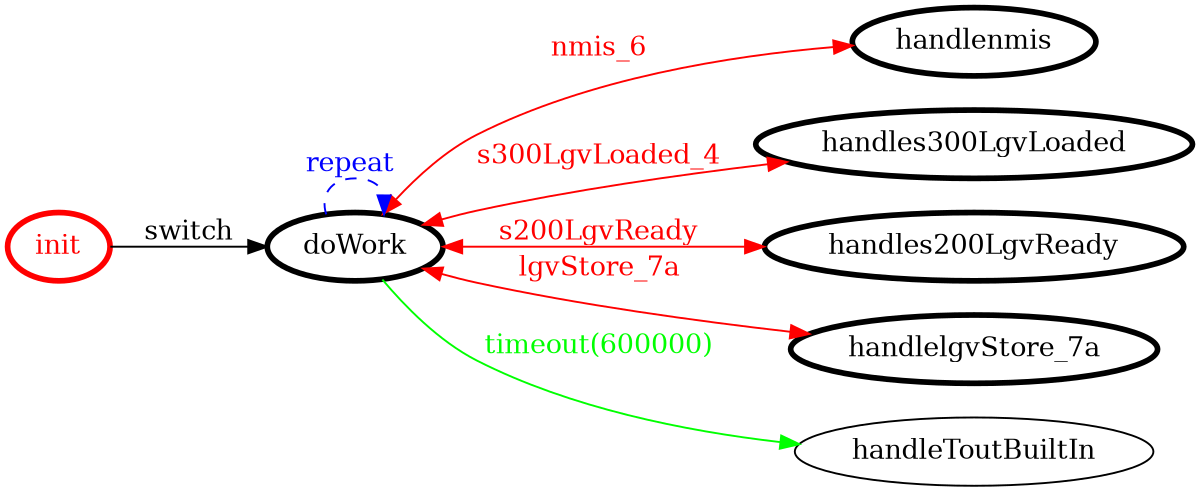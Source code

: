 /*
*
* A GraphViz DOT FSM description 
* Please use a GraphViz visualizer (like http://www.webgraphviz.com)
*  
*/

digraph finite_state_machine {
	rankdir=LR
	size="8,5"
	
	init [ color = red ][ fontcolor = red ][ penwidth = 3 ]
	handlenmis [ color = black ][ fontcolor = black ][ penwidth = 3 ]
	doWork [ color = black ][ fontcolor = black ][ penwidth = 3 ]
	handles300LgvLoaded [ color = black ][ fontcolor = black ][ penwidth = 3 ]
	handles200LgvReady [ color = black ][ fontcolor = black ][ penwidth = 3 ]
	handlelgvStore_7a [ color = black ][ fontcolor = black ][ penwidth = 3 ]
	
	doWork -> handles300LgvLoaded [ label = "s300LgvLoaded_4" ][ color = red ][ fontcolor = red ][ dir = both ]
	doWork -> handlelgvStore_7a [ label = "lgvStore_7a" ][ color = red ][ fontcolor = red ][ dir = both ]
	init -> doWork [ label = "switch" ][ color = black ][ fontcolor = black ]
	doWork -> handlenmis [ label = "nmis_6" ][ color = red ][ fontcolor = red ][ dir = both ]
	doWork -> handles200LgvReady [ label = "s200LgvReady" ][ color = red ][ fontcolor = red ][ dir = both ]
	doWork -> doWork [ label = "repeat "][ style = dashed ][ color = blue ][ fontcolor = blue ]
	doWork -> handleToutBuiltIn [ label = "timeout(600000)" ][ color = green ][ fontcolor = green ]
}
